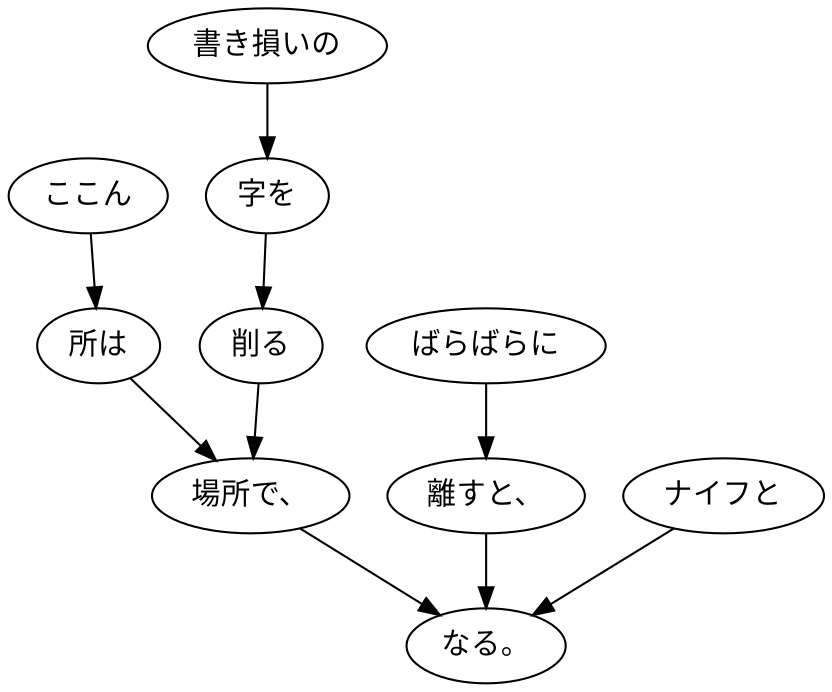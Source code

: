 digraph graph3493 {
	node0 [label="ここん"];
	node1 [label="所は"];
	node2 [label="書き損いの"];
	node3 [label="字を"];
	node4 [label="削る"];
	node5 [label="場所で、"];
	node6 [label="ばらばらに"];
	node7 [label="離すと、"];
	node8 [label="ナイフと"];
	node9 [label="なる。"];
	node0 -> node1;
	node1 -> node5;
	node2 -> node3;
	node3 -> node4;
	node4 -> node5;
	node5 -> node9;
	node6 -> node7;
	node7 -> node9;
	node8 -> node9;
}
